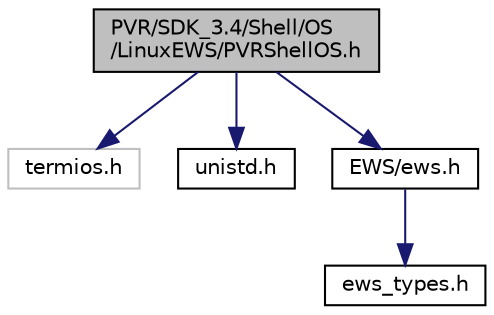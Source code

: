 digraph "PVR/SDK_3.4/Shell/OS/LinuxEWS/PVRShellOS.h"
{
  edge [fontname="Helvetica",fontsize="10",labelfontname="Helvetica",labelfontsize="10"];
  node [fontname="Helvetica",fontsize="10",shape=record];
  Node1 [label="PVR/SDK_3.4/Shell/OS\l/LinuxEWS/PVRShellOS.h",height=0.2,width=0.4,color="black", fillcolor="grey75", style="filled", fontcolor="black"];
  Node1 -> Node2 [color="midnightblue",fontsize="10",style="solid"];
  Node2 [label="termios.h",height=0.2,width=0.4,color="grey75", fillcolor="white", style="filled"];
  Node1 -> Node3 [color="midnightblue",fontsize="10",style="solid"];
  Node3 [label="unistd.h",height=0.2,width=0.4,color="black", fillcolor="white", style="filled",URL="$unistd_8h_source.html"];
  Node1 -> Node4 [color="midnightblue",fontsize="10",style="solid"];
  Node4 [label="EWS/ews.h",height=0.2,width=0.4,color="black", fillcolor="white", style="filled",URL="$ews_8h_source.html"];
  Node4 -> Node5 [color="midnightblue",fontsize="10",style="solid"];
  Node5 [label="ews_types.h",height=0.2,width=0.4,color="black", fillcolor="white", style="filled",URL="$ews__types_8h_source.html"];
}
